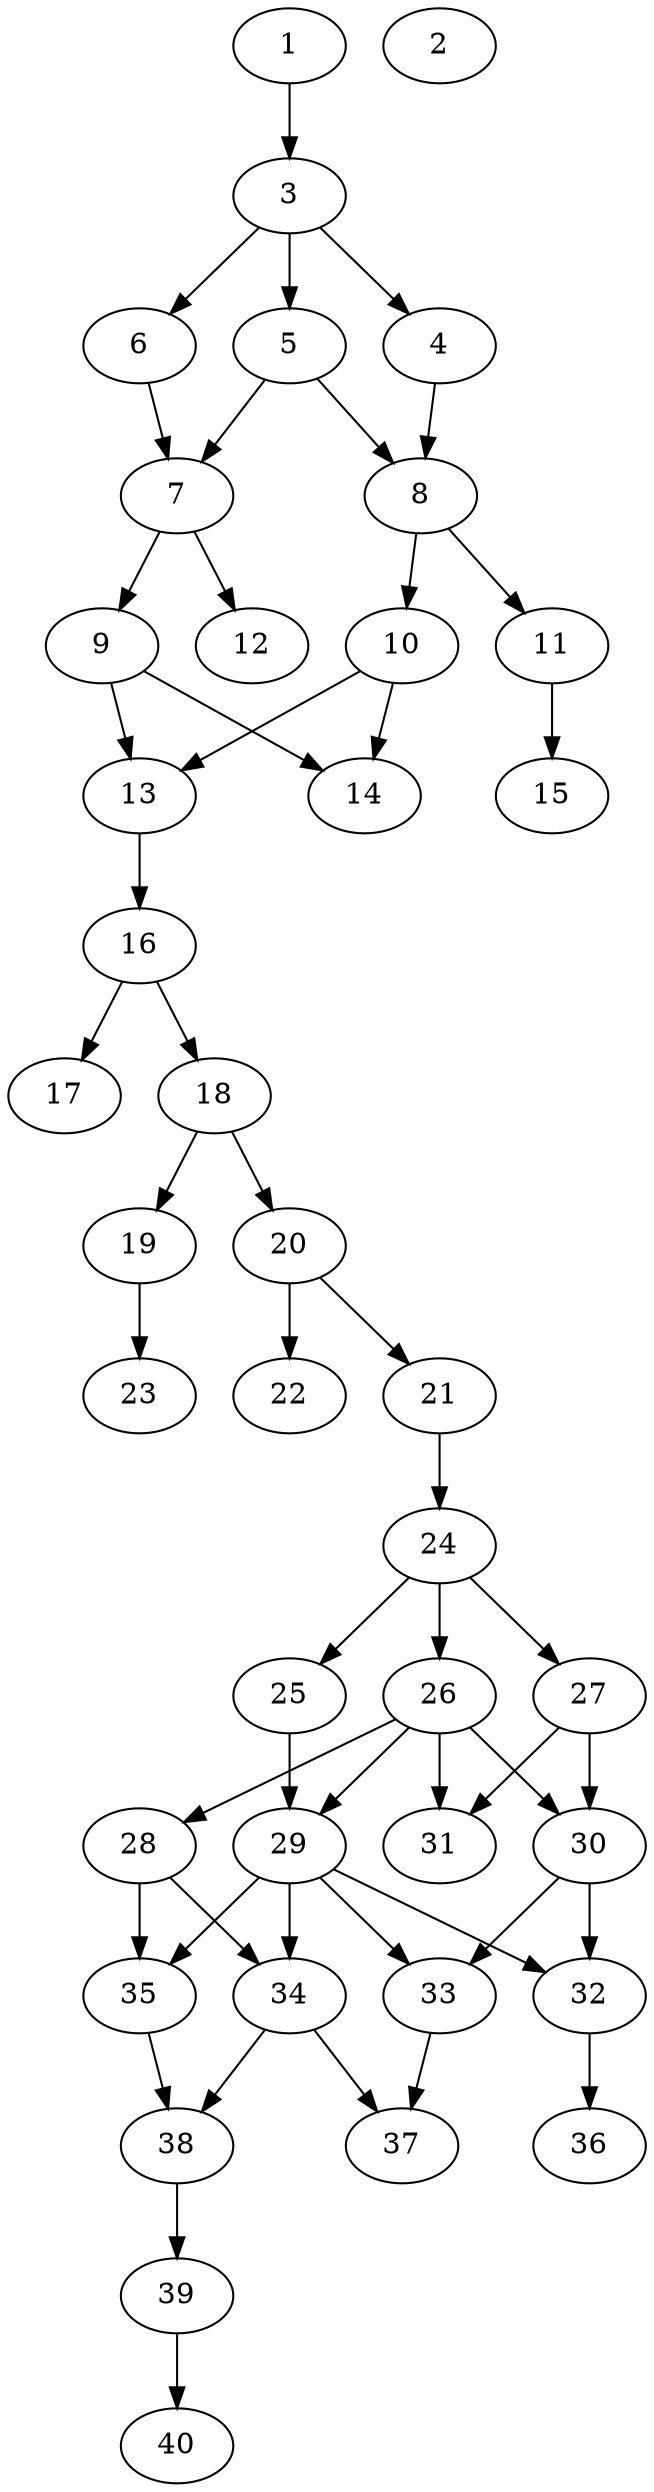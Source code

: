 // DAG automatically generated by daggen at Thu Oct  3 14:06:49 2019
// ./daggen --dot -n 40 --ccr 0.4 --fat 0.3 --regular 0.5 --density 0.5 --mindata 5242880 --maxdata 52428800 
digraph G {
  1 [size="120642560", alpha="0.06", expect_size="48257024"] 
  1 -> 3 [size ="48257024"]
  2 [size="45619200", alpha="0.12", expect_size="18247680"] 
  3 [size="64378880", alpha="0.12", expect_size="25751552"] 
  3 -> 4 [size ="25751552"]
  3 -> 5 [size ="25751552"]
  3 -> 6 [size ="25751552"]
  4 [size="15759360", alpha="0.12", expect_size="6303744"] 
  4 -> 8 [size ="6303744"]
  5 [size="82854400", alpha="0.19", expect_size="33141760"] 
  5 -> 7 [size ="33141760"]
  5 -> 8 [size ="33141760"]
  6 [size="93726720", alpha="0.06", expect_size="37490688"] 
  6 -> 7 [size ="37490688"]
  7 [size="81479680", alpha="0.08", expect_size="32591872"] 
  7 -> 9 [size ="32591872"]
  7 -> 12 [size ="32591872"]
  8 [size="20154880", alpha="0.01", expect_size="8061952"] 
  8 -> 10 [size ="8061952"]
  8 -> 11 [size ="8061952"]
  9 [size="25994240", alpha="0.19", expect_size="10397696"] 
  9 -> 13 [size ="10397696"]
  9 -> 14 [size ="10397696"]
  10 [size="130362880", alpha="0.20", expect_size="52145152"] 
  10 -> 13 [size ="52145152"]
  10 -> 14 [size ="52145152"]
  11 [size="42178560", alpha="0.17", expect_size="16871424"] 
  11 -> 15 [size ="16871424"]
  12 [size="79211520", alpha="0.17", expect_size="31684608"] 
  13 [size="31098880", alpha="0.18", expect_size="12439552"] 
  13 -> 16 [size ="12439552"]
  14 [size="100362240", alpha="0.13", expect_size="40144896"] 
  15 [size="54602240", alpha="0.07", expect_size="21840896"] 
  16 [size="51297280", alpha="0.14", expect_size="20518912"] 
  16 -> 17 [size ="20518912"]
  16 -> 18 [size ="20518912"]
  17 [size="84715520", alpha="0.14", expect_size="33886208"] 
  18 [size="130273280", alpha="0.19", expect_size="52109312"] 
  18 -> 19 [size ="52109312"]
  18 -> 20 [size ="52109312"]
  19 [size="20157440", alpha="0.01", expect_size="8062976"] 
  19 -> 23 [size ="8062976"]
  20 [size="14420480", alpha="0.16", expect_size="5768192"] 
  20 -> 21 [size ="5768192"]
  20 -> 22 [size ="5768192"]
  21 [size="129454080", alpha="0.11", expect_size="51781632"] 
  21 -> 24 [size ="51781632"]
  22 [size="110300160", alpha="0.10", expect_size="44120064"] 
  23 [size="95047680", alpha="0.19", expect_size="38019072"] 
  24 [size="84357120", alpha="0.08", expect_size="33742848"] 
  24 -> 25 [size ="33742848"]
  24 -> 26 [size ="33742848"]
  24 -> 27 [size ="33742848"]
  25 [size="40998400", alpha="0.08", expect_size="16399360"] 
  25 -> 29 [size ="16399360"]
  26 [size="79659520", alpha="0.03", expect_size="31863808"] 
  26 -> 28 [size ="31863808"]
  26 -> 29 [size ="31863808"]
  26 -> 30 [size ="31863808"]
  26 -> 31 [size ="31863808"]
  27 [size="43008000", alpha="0.08", expect_size="17203200"] 
  27 -> 30 [size ="17203200"]
  27 -> 31 [size ="17203200"]
  28 [size="124183040", alpha="0.16", expect_size="49673216"] 
  28 -> 34 [size ="49673216"]
  28 -> 35 [size ="49673216"]
  29 [size="119239680", alpha="0.05", expect_size="47695872"] 
  29 -> 32 [size ="47695872"]
  29 -> 33 [size ="47695872"]
  29 -> 34 [size ="47695872"]
  29 -> 35 [size ="47695872"]
  30 [size="122278400", alpha="0.14", expect_size="48911360"] 
  30 -> 32 [size ="48911360"]
  30 -> 33 [size ="48911360"]
  31 [size="101388800", alpha="0.08", expect_size="40555520"] 
  32 [size="46141440", alpha="0.13", expect_size="18456576"] 
  32 -> 36 [size ="18456576"]
  33 [size="107015680", alpha="0.02", expect_size="42806272"] 
  33 -> 37 [size ="42806272"]
  34 [size="99356160", alpha="0.05", expect_size="39742464"] 
  34 -> 37 [size ="39742464"]
  34 -> 38 [size ="39742464"]
  35 [size="25815040", alpha="0.15", expect_size="10326016"] 
  35 -> 38 [size ="10326016"]
  36 [size="74109440", alpha="0.12", expect_size="29643776"] 
  37 [size="88924160", alpha="0.01", expect_size="35569664"] 
  38 [size="20674560", alpha="0.09", expect_size="8269824"] 
  38 -> 39 [size ="8269824"]
  39 [size="112335360", alpha="0.19", expect_size="44934144"] 
  39 -> 40 [size ="44934144"]
  40 [size="22899200", alpha="0.09", expect_size="9159680"] 
}
